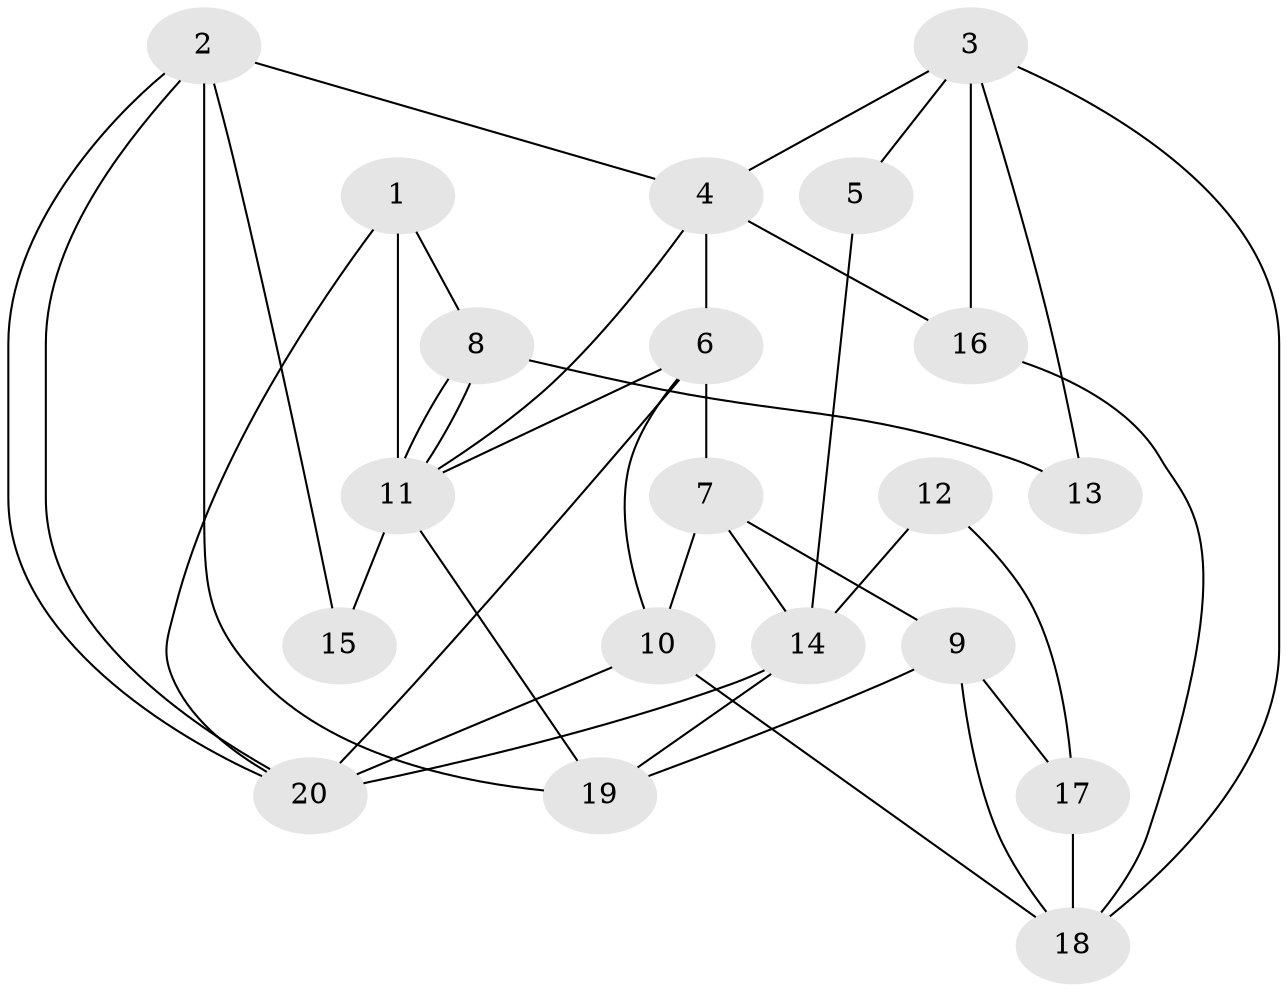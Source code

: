 // Generated by graph-tools (version 1.1) at 2025/46/02/15/25 05:46:28]
// undirected, 20 vertices, 40 edges
graph export_dot {
graph [start="1"]
  node [color=gray90,style=filled];
  1;
  2;
  3;
  4;
  5;
  6;
  7;
  8;
  9;
  10;
  11;
  12;
  13;
  14;
  15;
  16;
  17;
  18;
  19;
  20;
  1 -- 11;
  1 -- 20;
  1 -- 8;
  2 -- 4;
  2 -- 20;
  2 -- 20;
  2 -- 15;
  2 -- 19;
  3 -- 18;
  3 -- 16;
  3 -- 4;
  3 -- 5;
  3 -- 13;
  4 -- 11;
  4 -- 6;
  4 -- 16;
  5 -- 14;
  6 -- 20;
  6 -- 7;
  6 -- 10;
  6 -- 11;
  7 -- 14;
  7 -- 9;
  7 -- 10;
  8 -- 11;
  8 -- 11;
  8 -- 13;
  9 -- 19;
  9 -- 17;
  9 -- 18;
  10 -- 18;
  10 -- 20;
  11 -- 15;
  11 -- 19;
  12 -- 17;
  12 -- 14;
  14 -- 20;
  14 -- 19;
  16 -- 18;
  17 -- 18;
}
